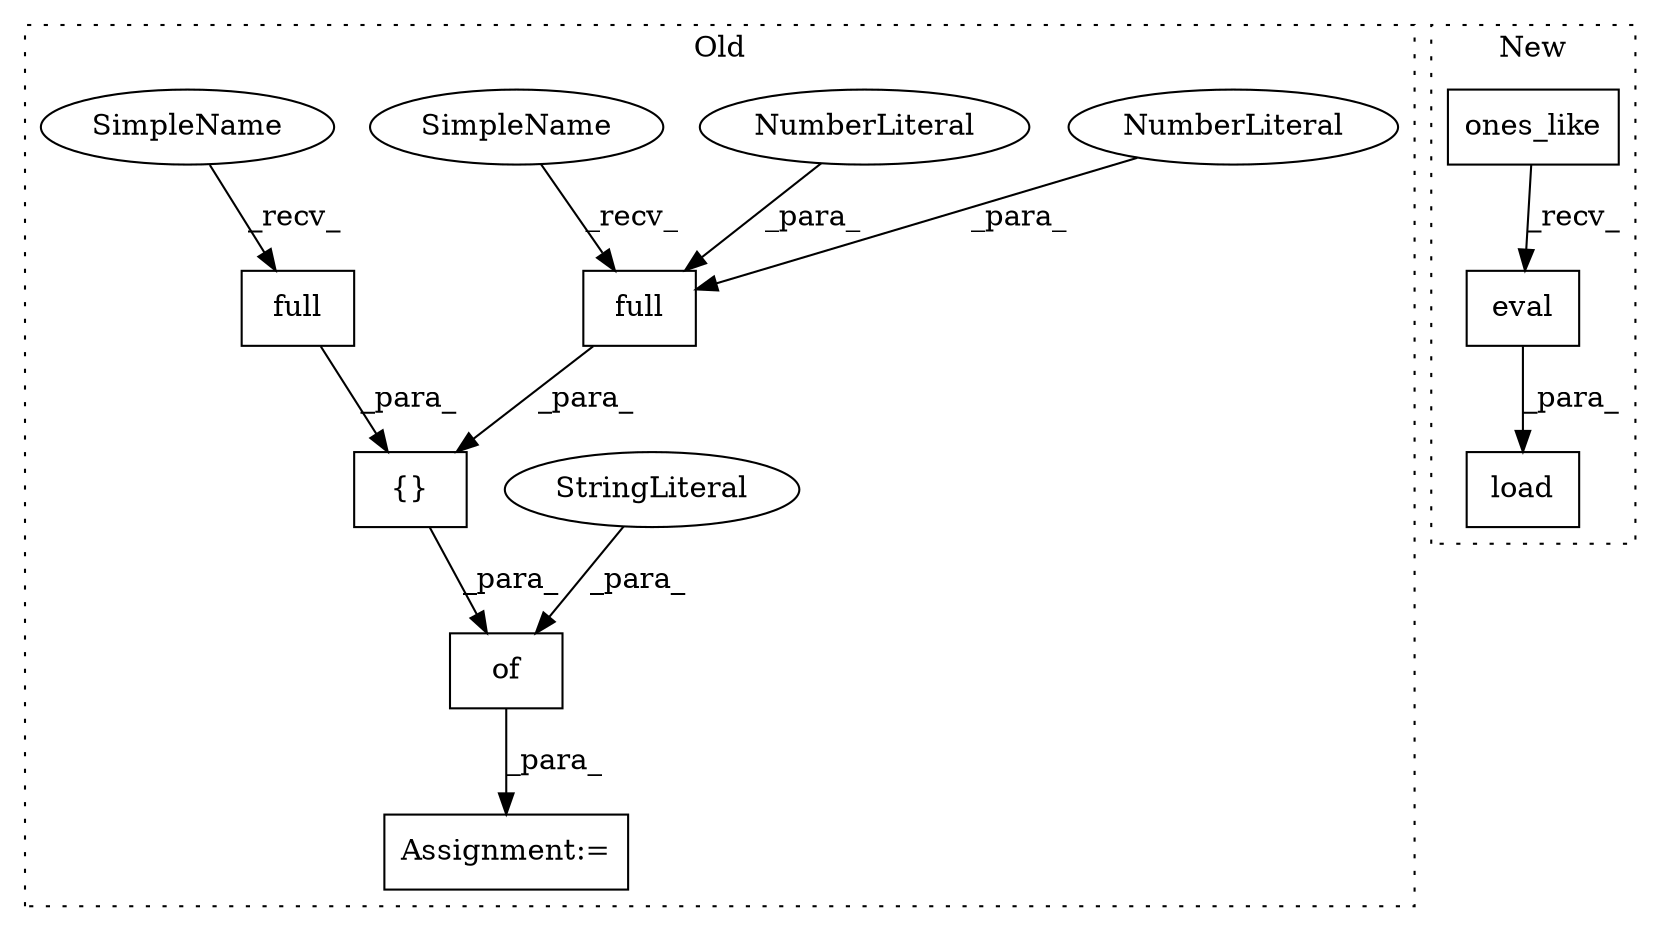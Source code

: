 digraph G {
subgraph cluster0 {
1 [label="full" a="32" s="3402,3410" l="5,1" shape="box"];
3 [label="NumberLiteral" a="34" s="3409" l="1" shape="ellipse"];
6 [label="Assignment:=" a="7" s="3363" l="1" shape="box"];
7 [label="{}" a="4" s="3395,3427" l="1,1" shape="box"];
8 [label="full" a="32" s="3418,3426" l="5,1" shape="box"];
9 [label="NumberLiteral" a="34" s="3407" l="1" shape="ellipse"];
10 [label="of" a="32" s="3368,3428" l="3,1" shape="box"];
11 [label="StringLiteral" a="45" s="3371" l="14" shape="ellipse"];
12 [label="SimpleName" a="42" s="3396" l="5" shape="ellipse"];
13 [label="SimpleName" a="42" s="3412" l="5" shape="ellipse"];
label = "Old";
style="dotted";
}
subgraph cluster1 {
2 [label="ones_like" a="32" s="7697,7711" l="10,1" shape="box"];
4 [label="eval" a="32" s="7713" l="6" shape="box"];
5 [label="load" a="32" s="7681,7719" l="5,1" shape="box"];
label = "New";
style="dotted";
}
1 -> 7 [label="_para_"];
2 -> 4 [label="_recv_"];
3 -> 1 [label="_para_"];
4 -> 5 [label="_para_"];
7 -> 10 [label="_para_"];
8 -> 7 [label="_para_"];
9 -> 1 [label="_para_"];
10 -> 6 [label="_para_"];
11 -> 10 [label="_para_"];
12 -> 1 [label="_recv_"];
13 -> 8 [label="_recv_"];
}